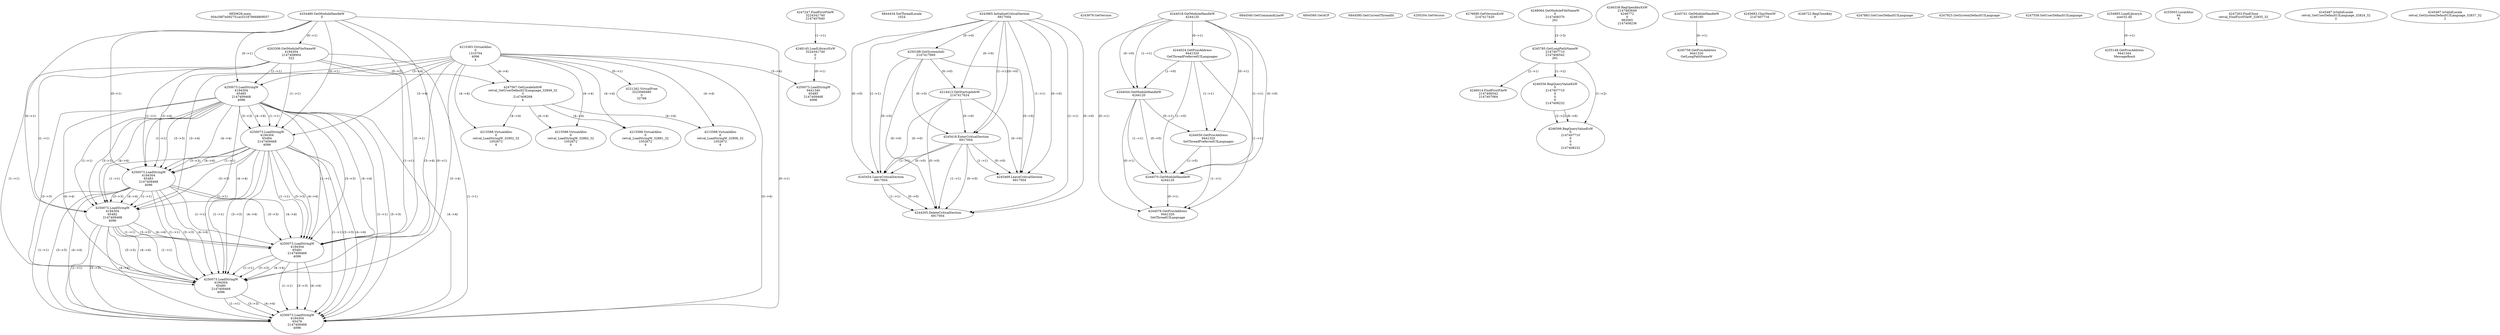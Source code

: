 // Global SCDG with merge call
digraph {
	0 [label="6850628.main
004c58f7e092751ac53187866880f057"]
	1 [label="4254480.GetModuleHandleW
0"]
	2 [label="6844434.SetThreadLocale
1024"]
	3 [label="4243965.InitializeCriticalSection
6917004"]
	4 [label="4243979.GetVersion
"]
	5 [label="4244018.GetModuleHandleW
4244120"]
	6 [label="4244024.GetProcAddress
9441320
GetThreadPreferredUILanguages"]
	5 -> 6 [label="(0-->1)"]
	7 [label="4244044.GetModuleHandleW
4244120"]
	5 -> 7 [label="(1-->1)"]
	5 -> 7 [label="(0-->0)"]
	6 -> 7 [label="(1-->0)"]
	8 [label="4244050.GetProcAddress
9441320
SetThreadPreferredUILanguages"]
	5 -> 8 [label="(0-->1)"]
	6 -> 8 [label="(1-->1)"]
	7 -> 8 [label="(0-->1)"]
	9 [label="4244070.GetModuleHandleW
4244120"]
	5 -> 9 [label="(1-->1)"]
	7 -> 9 [label="(1-->1)"]
	5 -> 9 [label="(0-->0)"]
	6 -> 9 [label="(1-->0)"]
	7 -> 9 [label="(0-->0)"]
	8 -> 9 [label="(1-->0)"]
	10 [label="4244076.GetProcAddress
9441320
GetThreadUILanguage"]
	5 -> 10 [label="(0-->1)"]
	6 -> 10 [label="(1-->1)"]
	7 -> 10 [label="(0-->1)"]
	8 -> 10 [label="(1-->1)"]
	9 -> 10 [label="(0-->1)"]
	11 [label="4250188.GetSystemInfo
2147417660"]
	3 -> 11 [label="(0-->0)"]
	12 [label="6844540.GetCommandLineW
"]
	13 [label="4214413.GetStartupInfoW
2147417624"]
	3 -> 13 [label="(0-->0)"]
	11 -> 13 [label="(0-->0)"]
	14 [label="6844560.GetACP
"]
	15 [label="6844580.GetCurrentThreadId
"]
	16 [label="4250204.GetVersion
"]
	17 [label="4276690.GetVersionExW
2147417420"]
	18 [label="4243306.GetModuleFileNameW
4194304
2147408904
522"]
	1 -> 18 [label="(0-->1)"]
	19 [label="4248064.GetModuleFileNameW
0
2147408370
261"]
	20 [label="4215383.VirtualAlloc
0
1310704
4096
4"]
	21 [label="4246338.RegOpenKeyExW
2147483649
4246772
0
983065
2147408236"]
	22 [label="4245741.GetModuleHandleW
4246160"]
	23 [label="4245758.GetProcAddress
9441320
GetLongPathNameW"]
	22 -> 23 [label="(0-->1)"]
	24 [label="4245785.GetLongPathNameW
2147407710
2147406542
261"]
	19 -> 24 [label="(3-->3)"]
	25 [label="4245683.CharNextW
2147407716"]
	26 [label="4246014.FindFirstFileW
2147406542
2147407064"]
	24 -> 26 [label="(2-->1)"]
	27 [label="4246556.RegQueryValueExW
0
2147407710
0
0
0
2147408232"]
	24 -> 27 [label="(1-->2)"]
	28 [label="4246599.RegQueryValueExW
0
2147407710
0
0
0
2147408232"]
	24 -> 28 [label="(1-->2)"]
	27 -> 28 [label="(2-->2)"]
	27 -> 28 [label="(6-->6)"]
	29 [label="4246722.RegCloseKey
0"]
	30 [label="4247883.GetUserDefaultUILanguage
"]
	31 [label="4245418.EnterCriticalSection
6917004"]
	3 -> 31 [label="(1-->1)"]
	3 -> 31 [label="(0-->0)"]
	11 -> 31 [label="(0-->0)"]
	13 -> 31 [label="(0-->0)"]
	32 [label="4245454.LeaveCriticalSection
6917004"]
	3 -> 32 [label="(1-->1)"]
	31 -> 32 [label="(1-->1)"]
	3 -> 32 [label="(0-->0)"]
	11 -> 32 [label="(0-->0)"]
	13 -> 32 [label="(0-->0)"]
	31 -> 32 [label="(0-->0)"]
	33 [label="4247923.GetSystemDefaultUILanguage
"]
	34 [label="4247558.GetUserDefaultUILanguage
"]
	35 [label="4247567.GetLocaleInfoW
retval_GetUserDefaultUILanguage_32849_32
3
2147408268
4"]
	18 -> 35 [label="(0-->2)"]
	20 -> 35 [label="(4-->4)"]
	36 [label="4247247.FindFirstFileW
3224341740
2147407640"]
	37 [label="4250073.LoadStringW
4194304
65485
2147409468
4096"]
	1 -> 37 [label="(0-->1)"]
	18 -> 37 [label="(1-->1)"]
	20 -> 37 [label="(3-->4)"]
	38 [label="4250073.LoadStringW
4194304
65484
2147409468
4096"]
	1 -> 38 [label="(0-->1)"]
	18 -> 38 [label="(1-->1)"]
	37 -> 38 [label="(1-->1)"]
	37 -> 38 [label="(3-->3)"]
	20 -> 38 [label="(3-->4)"]
	37 -> 38 [label="(4-->4)"]
	39 [label="4250073.LoadStringW
4194304
65483
2147409468
4096"]
	1 -> 39 [label="(0-->1)"]
	18 -> 39 [label="(1-->1)"]
	37 -> 39 [label="(1-->1)"]
	38 -> 39 [label="(1-->1)"]
	37 -> 39 [label="(3-->3)"]
	38 -> 39 [label="(3-->3)"]
	20 -> 39 [label="(3-->4)"]
	37 -> 39 [label="(4-->4)"]
	38 -> 39 [label="(4-->4)"]
	40 [label="4250073.LoadStringW
4194304
65482
2147409468
4096"]
	1 -> 40 [label="(0-->1)"]
	18 -> 40 [label="(1-->1)"]
	37 -> 40 [label="(1-->1)"]
	38 -> 40 [label="(1-->1)"]
	39 -> 40 [label="(1-->1)"]
	37 -> 40 [label="(3-->3)"]
	38 -> 40 [label="(3-->3)"]
	39 -> 40 [label="(3-->3)"]
	20 -> 40 [label="(3-->4)"]
	37 -> 40 [label="(4-->4)"]
	38 -> 40 [label="(4-->4)"]
	39 -> 40 [label="(4-->4)"]
	41 [label="4250073.LoadStringW
4194304
65481
2147409468
4096"]
	1 -> 41 [label="(0-->1)"]
	18 -> 41 [label="(1-->1)"]
	37 -> 41 [label="(1-->1)"]
	38 -> 41 [label="(1-->1)"]
	39 -> 41 [label="(1-->1)"]
	40 -> 41 [label="(1-->1)"]
	37 -> 41 [label="(3-->3)"]
	38 -> 41 [label="(3-->3)"]
	39 -> 41 [label="(3-->3)"]
	40 -> 41 [label="(3-->3)"]
	20 -> 41 [label="(3-->4)"]
	37 -> 41 [label="(4-->4)"]
	38 -> 41 [label="(4-->4)"]
	39 -> 41 [label="(4-->4)"]
	40 -> 41 [label="(4-->4)"]
	42 [label="4250073.LoadStringW
4194304
65480
2147409468
4096"]
	1 -> 42 [label="(0-->1)"]
	18 -> 42 [label="(1-->1)"]
	37 -> 42 [label="(1-->1)"]
	38 -> 42 [label="(1-->1)"]
	39 -> 42 [label="(1-->1)"]
	40 -> 42 [label="(1-->1)"]
	41 -> 42 [label="(1-->1)"]
	37 -> 42 [label="(3-->3)"]
	38 -> 42 [label="(3-->3)"]
	39 -> 42 [label="(3-->3)"]
	40 -> 42 [label="(3-->3)"]
	41 -> 42 [label="(3-->3)"]
	20 -> 42 [label="(3-->4)"]
	37 -> 42 [label="(4-->4)"]
	38 -> 42 [label="(4-->4)"]
	39 -> 42 [label="(4-->4)"]
	40 -> 42 [label="(4-->4)"]
	41 -> 42 [label="(4-->4)"]
	43 [label="4250073.LoadStringW
4194304
65478
2147409468
4096"]
	1 -> 43 [label="(0-->1)"]
	18 -> 43 [label="(1-->1)"]
	37 -> 43 [label="(1-->1)"]
	38 -> 43 [label="(1-->1)"]
	39 -> 43 [label="(1-->1)"]
	40 -> 43 [label="(1-->1)"]
	41 -> 43 [label="(1-->1)"]
	42 -> 43 [label="(1-->1)"]
	37 -> 43 [label="(3-->3)"]
	38 -> 43 [label="(3-->3)"]
	39 -> 43 [label="(3-->3)"]
	40 -> 43 [label="(3-->3)"]
	41 -> 43 [label="(3-->3)"]
	42 -> 43 [label="(3-->3)"]
	20 -> 43 [label="(3-->4)"]
	37 -> 43 [label="(4-->4)"]
	38 -> 43 [label="(4-->4)"]
	39 -> 43 [label="(4-->4)"]
	40 -> 43 [label="(4-->4)"]
	41 -> 43 [label="(4-->4)"]
	42 -> 43 [label="(4-->4)"]
	44 [label="4254893.LoadLibraryA
user32.dll"]
	45 [label="4255003.LocalAlloc
64
8"]
	46 [label="4255148.GetProcAddress
9441344
MessageBoxA"]
	44 -> 46 [label="(0-->1)"]
	47 [label="4244205.DeleteCriticalSection
6917004"]
	3 -> 47 [label="(1-->1)"]
	31 -> 47 [label="(1-->1)"]
	32 -> 47 [label="(1-->1)"]
	3 -> 47 [label="(0-->0)"]
	11 -> 47 [label="(0-->0)"]
	13 -> 47 [label="(0-->0)"]
	31 -> 47 [label="(0-->0)"]
	32 -> 47 [label="(0-->0)"]
	48 [label="4221262.VirtualFree
3223060480
0
32768"]
	20 -> 48 [label="(0-->1)"]
	49 [label="4215588.VirtualAlloc
0
retval_LoadStringW_32882_32
1052672
4"]
	20 -> 49 [label="(4-->4)"]
	35 -> 49 [label="(4-->4)"]
	50 [label="4215588.VirtualAlloc
0
retval_LoadStringW_32881_32
1052672
4"]
	20 -> 50 [label="(4-->4)"]
	35 -> 50 [label="(4-->4)"]
	51 [label="4247263.FindClose
retval_FindFirstFileW_32855_32"]
	52 [label="4248145.LoadLibraryExW
3224341740
0
2"]
	36 -> 52 [label="(1-->1)"]
	53 [label="4250073.LoadStringW
9441340
65485
2147409468
4096"]
	52 -> 53 [label="(0-->1)"]
	20 -> 53 [label="(3-->4)"]
	54 [label="4245469.LeaveCriticalSection
6917004"]
	3 -> 54 [label="(1-->1)"]
	31 -> 54 [label="(1-->1)"]
	3 -> 54 [label="(0-->0)"]
	11 -> 54 [label="(0-->0)"]
	13 -> 54 [label="(0-->0)"]
	31 -> 54 [label="(0-->0)"]
	55 [label="4245487.IsValidLocale
retval_GetUserDefaultUILanguage_32824_32
2"]
	56 [label="4245487.IsValidLocale
retval_GetSystemDefaultUILanguage_32837_32
2"]
	57 [label="4215588.VirtualAlloc
0
retval_LoadStringW_32906_32
1052672
4"]
	20 -> 57 [label="(4-->4)"]
	35 -> 57 [label="(4-->4)"]
	58 [label="4215588.VirtualAlloc
0
retval_LoadStringW_32902_32
1052672
4"]
	20 -> 58 [label="(4-->4)"]
	35 -> 58 [label="(4-->4)"]
}
